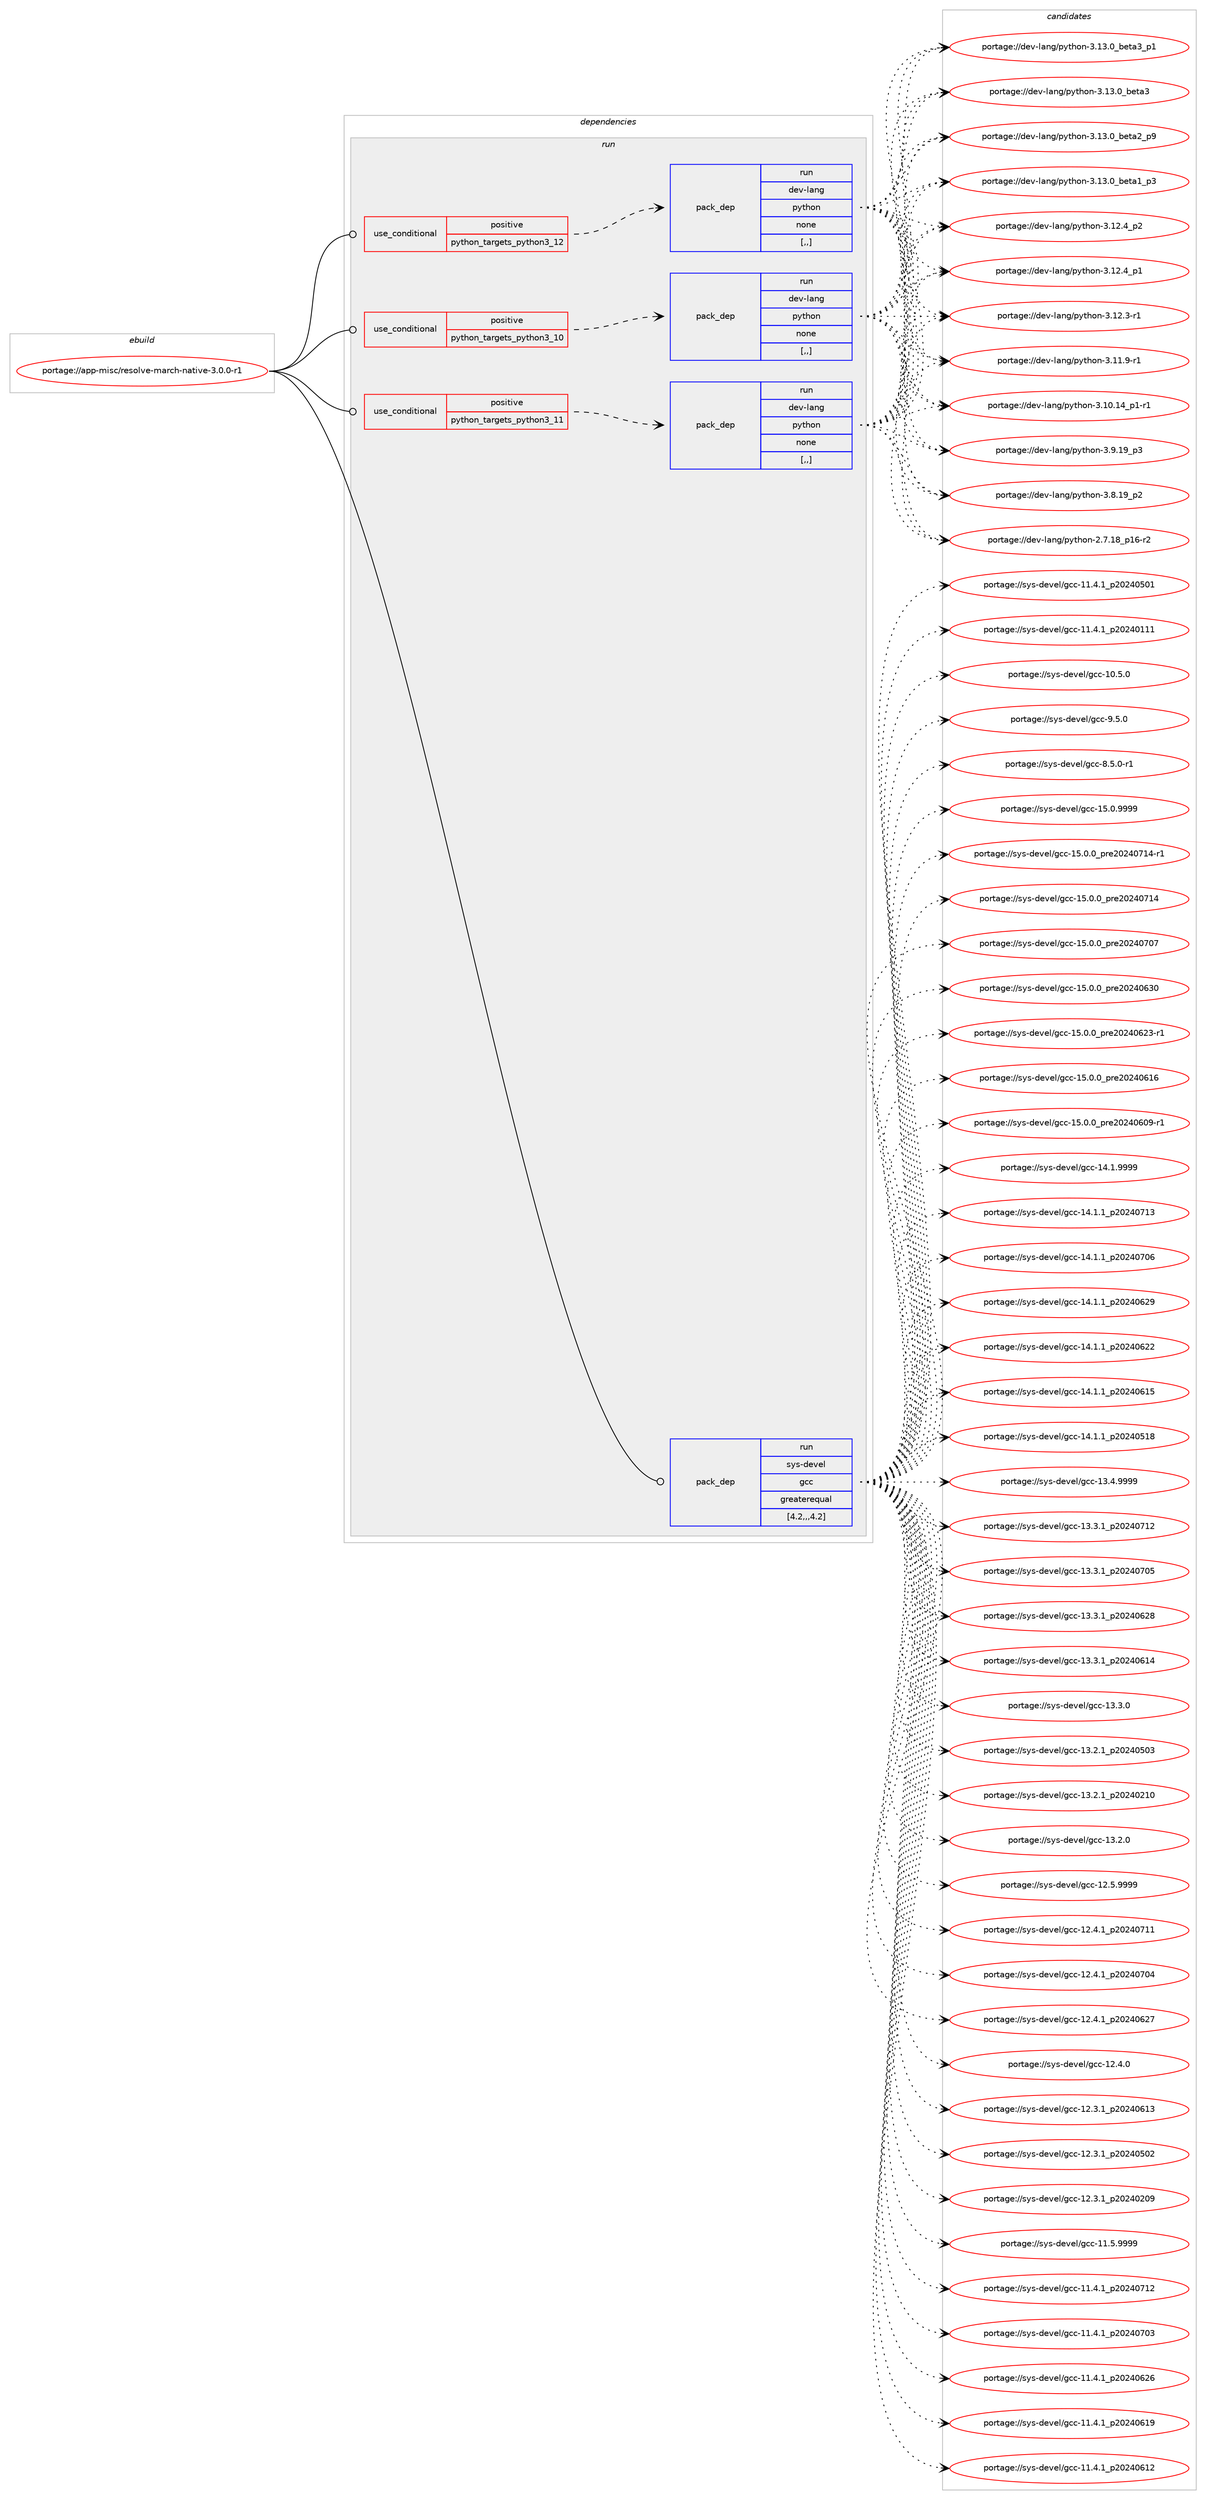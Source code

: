 digraph prolog {

# *************
# Graph options
# *************

newrank=true;
concentrate=true;
compound=true;
graph [rankdir=LR,fontname=Helvetica,fontsize=10,ranksep=1.5];#, ranksep=2.5, nodesep=0.2];
edge  [arrowhead=vee];
node  [fontname=Helvetica,fontsize=10];

# **********
# The ebuild
# **********

subgraph cluster_leftcol {
color=gray;
rank=same;
label=<<i>ebuild</i>>;
id [label="portage://app-misc/resolve-march-native-3.0.0-r1", color=red, width=4, href="../app-misc/resolve-march-native-3.0.0-r1.svg"];
}

# ****************
# The dependencies
# ****************

subgraph cluster_midcol {
color=gray;
label=<<i>dependencies</i>>;
subgraph cluster_compile {
fillcolor="#eeeeee";
style=filled;
label=<<i>compile</i>>;
}
subgraph cluster_compileandrun {
fillcolor="#eeeeee";
style=filled;
label=<<i>compile and run</i>>;
}
subgraph cluster_run {
fillcolor="#eeeeee";
style=filled;
label=<<i>run</i>>;
subgraph cond12549 {
dependency43372 [label=<<TABLE BORDER="0" CELLBORDER="1" CELLSPACING="0" CELLPADDING="4"><TR><TD ROWSPAN="3" CELLPADDING="10">use_conditional</TD></TR><TR><TD>positive</TD></TR><TR><TD>python_targets_python3_10</TD></TR></TABLE>>, shape=none, color=red];
subgraph pack30435 {
dependency43373 [label=<<TABLE BORDER="0" CELLBORDER="1" CELLSPACING="0" CELLPADDING="4" WIDTH="220"><TR><TD ROWSPAN="6" CELLPADDING="30">pack_dep</TD></TR><TR><TD WIDTH="110">run</TD></TR><TR><TD>dev-lang</TD></TR><TR><TD>python</TD></TR><TR><TD>none</TD></TR><TR><TD>[,,]</TD></TR></TABLE>>, shape=none, color=blue];
}
dependency43372:e -> dependency43373:w [weight=20,style="dashed",arrowhead="vee"];
}
id:e -> dependency43372:w [weight=20,style="solid",arrowhead="odot"];
subgraph cond12550 {
dependency43374 [label=<<TABLE BORDER="0" CELLBORDER="1" CELLSPACING="0" CELLPADDING="4"><TR><TD ROWSPAN="3" CELLPADDING="10">use_conditional</TD></TR><TR><TD>positive</TD></TR><TR><TD>python_targets_python3_11</TD></TR></TABLE>>, shape=none, color=red];
subgraph pack30436 {
dependency43375 [label=<<TABLE BORDER="0" CELLBORDER="1" CELLSPACING="0" CELLPADDING="4" WIDTH="220"><TR><TD ROWSPAN="6" CELLPADDING="30">pack_dep</TD></TR><TR><TD WIDTH="110">run</TD></TR><TR><TD>dev-lang</TD></TR><TR><TD>python</TD></TR><TR><TD>none</TD></TR><TR><TD>[,,]</TD></TR></TABLE>>, shape=none, color=blue];
}
dependency43374:e -> dependency43375:w [weight=20,style="dashed",arrowhead="vee"];
}
id:e -> dependency43374:w [weight=20,style="solid",arrowhead="odot"];
subgraph cond12551 {
dependency43376 [label=<<TABLE BORDER="0" CELLBORDER="1" CELLSPACING="0" CELLPADDING="4"><TR><TD ROWSPAN="3" CELLPADDING="10">use_conditional</TD></TR><TR><TD>positive</TD></TR><TR><TD>python_targets_python3_12</TD></TR></TABLE>>, shape=none, color=red];
subgraph pack30437 {
dependency43377 [label=<<TABLE BORDER="0" CELLBORDER="1" CELLSPACING="0" CELLPADDING="4" WIDTH="220"><TR><TD ROWSPAN="6" CELLPADDING="30">pack_dep</TD></TR><TR><TD WIDTH="110">run</TD></TR><TR><TD>dev-lang</TD></TR><TR><TD>python</TD></TR><TR><TD>none</TD></TR><TR><TD>[,,]</TD></TR></TABLE>>, shape=none, color=blue];
}
dependency43376:e -> dependency43377:w [weight=20,style="dashed",arrowhead="vee"];
}
id:e -> dependency43376:w [weight=20,style="solid",arrowhead="odot"];
subgraph pack30438 {
dependency43378 [label=<<TABLE BORDER="0" CELLBORDER="1" CELLSPACING="0" CELLPADDING="4" WIDTH="220"><TR><TD ROWSPAN="6" CELLPADDING="30">pack_dep</TD></TR><TR><TD WIDTH="110">run</TD></TR><TR><TD>sys-devel</TD></TR><TR><TD>gcc</TD></TR><TR><TD>greaterequal</TD></TR><TR><TD>[4.2,,,4.2]</TD></TR></TABLE>>, shape=none, color=blue];
}
id:e -> dependency43378:w [weight=20,style="solid",arrowhead="odot"];
}
}

# **************
# The candidates
# **************

subgraph cluster_choices {
rank=same;
color=gray;
label=<<i>candidates</i>>;

subgraph choice30435 {
color=black;
nodesep=1;
choice10010111845108971101034711212111610411111045514649514648959810111697519511249 [label="portage://dev-lang/python-3.13.0_beta3_p1", color=red, width=4,href="../dev-lang/python-3.13.0_beta3_p1.svg"];
choice1001011184510897110103471121211161041111104551464951464895981011169751 [label="portage://dev-lang/python-3.13.0_beta3", color=red, width=4,href="../dev-lang/python-3.13.0_beta3.svg"];
choice10010111845108971101034711212111610411111045514649514648959810111697509511257 [label="portage://dev-lang/python-3.13.0_beta2_p9", color=red, width=4,href="../dev-lang/python-3.13.0_beta2_p9.svg"];
choice10010111845108971101034711212111610411111045514649514648959810111697499511251 [label="portage://dev-lang/python-3.13.0_beta1_p3", color=red, width=4,href="../dev-lang/python-3.13.0_beta1_p3.svg"];
choice100101118451089711010347112121116104111110455146495046529511250 [label="portage://dev-lang/python-3.12.4_p2", color=red, width=4,href="../dev-lang/python-3.12.4_p2.svg"];
choice100101118451089711010347112121116104111110455146495046529511249 [label="portage://dev-lang/python-3.12.4_p1", color=red, width=4,href="../dev-lang/python-3.12.4_p1.svg"];
choice100101118451089711010347112121116104111110455146495046514511449 [label="portage://dev-lang/python-3.12.3-r1", color=red, width=4,href="../dev-lang/python-3.12.3-r1.svg"];
choice100101118451089711010347112121116104111110455146494946574511449 [label="portage://dev-lang/python-3.11.9-r1", color=red, width=4,href="../dev-lang/python-3.11.9-r1.svg"];
choice100101118451089711010347112121116104111110455146494846495295112494511449 [label="portage://dev-lang/python-3.10.14_p1-r1", color=red, width=4,href="../dev-lang/python-3.10.14_p1-r1.svg"];
choice100101118451089711010347112121116104111110455146574649579511251 [label="portage://dev-lang/python-3.9.19_p3", color=red, width=4,href="../dev-lang/python-3.9.19_p3.svg"];
choice100101118451089711010347112121116104111110455146564649579511250 [label="portage://dev-lang/python-3.8.19_p2", color=red, width=4,href="../dev-lang/python-3.8.19_p2.svg"];
choice100101118451089711010347112121116104111110455046554649569511249544511450 [label="portage://dev-lang/python-2.7.18_p16-r2", color=red, width=4,href="../dev-lang/python-2.7.18_p16-r2.svg"];
dependency43373:e -> choice10010111845108971101034711212111610411111045514649514648959810111697519511249:w [style=dotted,weight="100"];
dependency43373:e -> choice1001011184510897110103471121211161041111104551464951464895981011169751:w [style=dotted,weight="100"];
dependency43373:e -> choice10010111845108971101034711212111610411111045514649514648959810111697509511257:w [style=dotted,weight="100"];
dependency43373:e -> choice10010111845108971101034711212111610411111045514649514648959810111697499511251:w [style=dotted,weight="100"];
dependency43373:e -> choice100101118451089711010347112121116104111110455146495046529511250:w [style=dotted,weight="100"];
dependency43373:e -> choice100101118451089711010347112121116104111110455146495046529511249:w [style=dotted,weight="100"];
dependency43373:e -> choice100101118451089711010347112121116104111110455146495046514511449:w [style=dotted,weight="100"];
dependency43373:e -> choice100101118451089711010347112121116104111110455146494946574511449:w [style=dotted,weight="100"];
dependency43373:e -> choice100101118451089711010347112121116104111110455146494846495295112494511449:w [style=dotted,weight="100"];
dependency43373:e -> choice100101118451089711010347112121116104111110455146574649579511251:w [style=dotted,weight="100"];
dependency43373:e -> choice100101118451089711010347112121116104111110455146564649579511250:w [style=dotted,weight="100"];
dependency43373:e -> choice100101118451089711010347112121116104111110455046554649569511249544511450:w [style=dotted,weight="100"];
}
subgraph choice30436 {
color=black;
nodesep=1;
choice10010111845108971101034711212111610411111045514649514648959810111697519511249 [label="portage://dev-lang/python-3.13.0_beta3_p1", color=red, width=4,href="../dev-lang/python-3.13.0_beta3_p1.svg"];
choice1001011184510897110103471121211161041111104551464951464895981011169751 [label="portage://dev-lang/python-3.13.0_beta3", color=red, width=4,href="../dev-lang/python-3.13.0_beta3.svg"];
choice10010111845108971101034711212111610411111045514649514648959810111697509511257 [label="portage://dev-lang/python-3.13.0_beta2_p9", color=red, width=4,href="../dev-lang/python-3.13.0_beta2_p9.svg"];
choice10010111845108971101034711212111610411111045514649514648959810111697499511251 [label="portage://dev-lang/python-3.13.0_beta1_p3", color=red, width=4,href="../dev-lang/python-3.13.0_beta1_p3.svg"];
choice100101118451089711010347112121116104111110455146495046529511250 [label="portage://dev-lang/python-3.12.4_p2", color=red, width=4,href="../dev-lang/python-3.12.4_p2.svg"];
choice100101118451089711010347112121116104111110455146495046529511249 [label="portage://dev-lang/python-3.12.4_p1", color=red, width=4,href="../dev-lang/python-3.12.4_p1.svg"];
choice100101118451089711010347112121116104111110455146495046514511449 [label="portage://dev-lang/python-3.12.3-r1", color=red, width=4,href="../dev-lang/python-3.12.3-r1.svg"];
choice100101118451089711010347112121116104111110455146494946574511449 [label="portage://dev-lang/python-3.11.9-r1", color=red, width=4,href="../dev-lang/python-3.11.9-r1.svg"];
choice100101118451089711010347112121116104111110455146494846495295112494511449 [label="portage://dev-lang/python-3.10.14_p1-r1", color=red, width=4,href="../dev-lang/python-3.10.14_p1-r1.svg"];
choice100101118451089711010347112121116104111110455146574649579511251 [label="portage://dev-lang/python-3.9.19_p3", color=red, width=4,href="../dev-lang/python-3.9.19_p3.svg"];
choice100101118451089711010347112121116104111110455146564649579511250 [label="portage://dev-lang/python-3.8.19_p2", color=red, width=4,href="../dev-lang/python-3.8.19_p2.svg"];
choice100101118451089711010347112121116104111110455046554649569511249544511450 [label="portage://dev-lang/python-2.7.18_p16-r2", color=red, width=4,href="../dev-lang/python-2.7.18_p16-r2.svg"];
dependency43375:e -> choice10010111845108971101034711212111610411111045514649514648959810111697519511249:w [style=dotted,weight="100"];
dependency43375:e -> choice1001011184510897110103471121211161041111104551464951464895981011169751:w [style=dotted,weight="100"];
dependency43375:e -> choice10010111845108971101034711212111610411111045514649514648959810111697509511257:w [style=dotted,weight="100"];
dependency43375:e -> choice10010111845108971101034711212111610411111045514649514648959810111697499511251:w [style=dotted,weight="100"];
dependency43375:e -> choice100101118451089711010347112121116104111110455146495046529511250:w [style=dotted,weight="100"];
dependency43375:e -> choice100101118451089711010347112121116104111110455146495046529511249:w [style=dotted,weight="100"];
dependency43375:e -> choice100101118451089711010347112121116104111110455146495046514511449:w [style=dotted,weight="100"];
dependency43375:e -> choice100101118451089711010347112121116104111110455146494946574511449:w [style=dotted,weight="100"];
dependency43375:e -> choice100101118451089711010347112121116104111110455146494846495295112494511449:w [style=dotted,weight="100"];
dependency43375:e -> choice100101118451089711010347112121116104111110455146574649579511251:w [style=dotted,weight="100"];
dependency43375:e -> choice100101118451089711010347112121116104111110455146564649579511250:w [style=dotted,weight="100"];
dependency43375:e -> choice100101118451089711010347112121116104111110455046554649569511249544511450:w [style=dotted,weight="100"];
}
subgraph choice30437 {
color=black;
nodesep=1;
choice10010111845108971101034711212111610411111045514649514648959810111697519511249 [label="portage://dev-lang/python-3.13.0_beta3_p1", color=red, width=4,href="../dev-lang/python-3.13.0_beta3_p1.svg"];
choice1001011184510897110103471121211161041111104551464951464895981011169751 [label="portage://dev-lang/python-3.13.0_beta3", color=red, width=4,href="../dev-lang/python-3.13.0_beta3.svg"];
choice10010111845108971101034711212111610411111045514649514648959810111697509511257 [label="portage://dev-lang/python-3.13.0_beta2_p9", color=red, width=4,href="../dev-lang/python-3.13.0_beta2_p9.svg"];
choice10010111845108971101034711212111610411111045514649514648959810111697499511251 [label="portage://dev-lang/python-3.13.0_beta1_p3", color=red, width=4,href="../dev-lang/python-3.13.0_beta1_p3.svg"];
choice100101118451089711010347112121116104111110455146495046529511250 [label="portage://dev-lang/python-3.12.4_p2", color=red, width=4,href="../dev-lang/python-3.12.4_p2.svg"];
choice100101118451089711010347112121116104111110455146495046529511249 [label="portage://dev-lang/python-3.12.4_p1", color=red, width=4,href="../dev-lang/python-3.12.4_p1.svg"];
choice100101118451089711010347112121116104111110455146495046514511449 [label="portage://dev-lang/python-3.12.3-r1", color=red, width=4,href="../dev-lang/python-3.12.3-r1.svg"];
choice100101118451089711010347112121116104111110455146494946574511449 [label="portage://dev-lang/python-3.11.9-r1", color=red, width=4,href="../dev-lang/python-3.11.9-r1.svg"];
choice100101118451089711010347112121116104111110455146494846495295112494511449 [label="portage://dev-lang/python-3.10.14_p1-r1", color=red, width=4,href="../dev-lang/python-3.10.14_p1-r1.svg"];
choice100101118451089711010347112121116104111110455146574649579511251 [label="portage://dev-lang/python-3.9.19_p3", color=red, width=4,href="../dev-lang/python-3.9.19_p3.svg"];
choice100101118451089711010347112121116104111110455146564649579511250 [label="portage://dev-lang/python-3.8.19_p2", color=red, width=4,href="../dev-lang/python-3.8.19_p2.svg"];
choice100101118451089711010347112121116104111110455046554649569511249544511450 [label="portage://dev-lang/python-2.7.18_p16-r2", color=red, width=4,href="../dev-lang/python-2.7.18_p16-r2.svg"];
dependency43377:e -> choice10010111845108971101034711212111610411111045514649514648959810111697519511249:w [style=dotted,weight="100"];
dependency43377:e -> choice1001011184510897110103471121211161041111104551464951464895981011169751:w [style=dotted,weight="100"];
dependency43377:e -> choice10010111845108971101034711212111610411111045514649514648959810111697509511257:w [style=dotted,weight="100"];
dependency43377:e -> choice10010111845108971101034711212111610411111045514649514648959810111697499511251:w [style=dotted,weight="100"];
dependency43377:e -> choice100101118451089711010347112121116104111110455146495046529511250:w [style=dotted,weight="100"];
dependency43377:e -> choice100101118451089711010347112121116104111110455146495046529511249:w [style=dotted,weight="100"];
dependency43377:e -> choice100101118451089711010347112121116104111110455146495046514511449:w [style=dotted,weight="100"];
dependency43377:e -> choice100101118451089711010347112121116104111110455146494946574511449:w [style=dotted,weight="100"];
dependency43377:e -> choice100101118451089711010347112121116104111110455146494846495295112494511449:w [style=dotted,weight="100"];
dependency43377:e -> choice100101118451089711010347112121116104111110455146574649579511251:w [style=dotted,weight="100"];
dependency43377:e -> choice100101118451089711010347112121116104111110455146564649579511250:w [style=dotted,weight="100"];
dependency43377:e -> choice100101118451089711010347112121116104111110455046554649569511249544511450:w [style=dotted,weight="100"];
}
subgraph choice30438 {
color=black;
nodesep=1;
choice1151211154510010111810110847103999945495346484657575757 [label="portage://sys-devel/gcc-15.0.9999", color=red, width=4,href="../sys-devel/gcc-15.0.9999.svg"];
choice11512111545100101118101108471039999454953464846489511211410150485052485549524511449 [label="portage://sys-devel/gcc-15.0.0_pre20240714-r1", color=red, width=4,href="../sys-devel/gcc-15.0.0_pre20240714-r1.svg"];
choice1151211154510010111810110847103999945495346484648951121141015048505248554952 [label="portage://sys-devel/gcc-15.0.0_pre20240714", color=red, width=4,href="../sys-devel/gcc-15.0.0_pre20240714.svg"];
choice1151211154510010111810110847103999945495346484648951121141015048505248554855 [label="portage://sys-devel/gcc-15.0.0_pre20240707", color=red, width=4,href="../sys-devel/gcc-15.0.0_pre20240707.svg"];
choice1151211154510010111810110847103999945495346484648951121141015048505248545148 [label="portage://sys-devel/gcc-15.0.0_pre20240630", color=red, width=4,href="../sys-devel/gcc-15.0.0_pre20240630.svg"];
choice11512111545100101118101108471039999454953464846489511211410150485052485450514511449 [label="portage://sys-devel/gcc-15.0.0_pre20240623-r1", color=red, width=4,href="../sys-devel/gcc-15.0.0_pre20240623-r1.svg"];
choice1151211154510010111810110847103999945495346484648951121141015048505248544954 [label="portage://sys-devel/gcc-15.0.0_pre20240616", color=red, width=4,href="../sys-devel/gcc-15.0.0_pre20240616.svg"];
choice11512111545100101118101108471039999454953464846489511211410150485052485448574511449 [label="portage://sys-devel/gcc-15.0.0_pre20240609-r1", color=red, width=4,href="../sys-devel/gcc-15.0.0_pre20240609-r1.svg"];
choice1151211154510010111810110847103999945495246494657575757 [label="portage://sys-devel/gcc-14.1.9999", color=red, width=4,href="../sys-devel/gcc-14.1.9999.svg"];
choice1151211154510010111810110847103999945495246494649951125048505248554951 [label="portage://sys-devel/gcc-14.1.1_p20240713", color=red, width=4,href="../sys-devel/gcc-14.1.1_p20240713.svg"];
choice1151211154510010111810110847103999945495246494649951125048505248554854 [label="portage://sys-devel/gcc-14.1.1_p20240706", color=red, width=4,href="../sys-devel/gcc-14.1.1_p20240706.svg"];
choice1151211154510010111810110847103999945495246494649951125048505248545057 [label="portage://sys-devel/gcc-14.1.1_p20240629", color=red, width=4,href="../sys-devel/gcc-14.1.1_p20240629.svg"];
choice1151211154510010111810110847103999945495246494649951125048505248545050 [label="portage://sys-devel/gcc-14.1.1_p20240622", color=red, width=4,href="../sys-devel/gcc-14.1.1_p20240622.svg"];
choice1151211154510010111810110847103999945495246494649951125048505248544953 [label="portage://sys-devel/gcc-14.1.1_p20240615", color=red, width=4,href="../sys-devel/gcc-14.1.1_p20240615.svg"];
choice1151211154510010111810110847103999945495246494649951125048505248534956 [label="portage://sys-devel/gcc-14.1.1_p20240518", color=red, width=4,href="../sys-devel/gcc-14.1.1_p20240518.svg"];
choice1151211154510010111810110847103999945495146524657575757 [label="portage://sys-devel/gcc-13.4.9999", color=red, width=4,href="../sys-devel/gcc-13.4.9999.svg"];
choice1151211154510010111810110847103999945495146514649951125048505248554950 [label="portage://sys-devel/gcc-13.3.1_p20240712", color=red, width=4,href="../sys-devel/gcc-13.3.1_p20240712.svg"];
choice1151211154510010111810110847103999945495146514649951125048505248554853 [label="portage://sys-devel/gcc-13.3.1_p20240705", color=red, width=4,href="../sys-devel/gcc-13.3.1_p20240705.svg"];
choice1151211154510010111810110847103999945495146514649951125048505248545056 [label="portage://sys-devel/gcc-13.3.1_p20240628", color=red, width=4,href="../sys-devel/gcc-13.3.1_p20240628.svg"];
choice1151211154510010111810110847103999945495146514649951125048505248544952 [label="portage://sys-devel/gcc-13.3.1_p20240614", color=red, width=4,href="../sys-devel/gcc-13.3.1_p20240614.svg"];
choice1151211154510010111810110847103999945495146514648 [label="portage://sys-devel/gcc-13.3.0", color=red, width=4,href="../sys-devel/gcc-13.3.0.svg"];
choice1151211154510010111810110847103999945495146504649951125048505248534851 [label="portage://sys-devel/gcc-13.2.1_p20240503", color=red, width=4,href="../sys-devel/gcc-13.2.1_p20240503.svg"];
choice1151211154510010111810110847103999945495146504649951125048505248504948 [label="portage://sys-devel/gcc-13.2.1_p20240210", color=red, width=4,href="../sys-devel/gcc-13.2.1_p20240210.svg"];
choice1151211154510010111810110847103999945495146504648 [label="portage://sys-devel/gcc-13.2.0", color=red, width=4,href="../sys-devel/gcc-13.2.0.svg"];
choice1151211154510010111810110847103999945495046534657575757 [label="portage://sys-devel/gcc-12.5.9999", color=red, width=4,href="../sys-devel/gcc-12.5.9999.svg"];
choice1151211154510010111810110847103999945495046524649951125048505248554949 [label="portage://sys-devel/gcc-12.4.1_p20240711", color=red, width=4,href="../sys-devel/gcc-12.4.1_p20240711.svg"];
choice1151211154510010111810110847103999945495046524649951125048505248554852 [label="portage://sys-devel/gcc-12.4.1_p20240704", color=red, width=4,href="../sys-devel/gcc-12.4.1_p20240704.svg"];
choice1151211154510010111810110847103999945495046524649951125048505248545055 [label="portage://sys-devel/gcc-12.4.1_p20240627", color=red, width=4,href="../sys-devel/gcc-12.4.1_p20240627.svg"];
choice1151211154510010111810110847103999945495046524648 [label="portage://sys-devel/gcc-12.4.0", color=red, width=4,href="../sys-devel/gcc-12.4.0.svg"];
choice1151211154510010111810110847103999945495046514649951125048505248544951 [label="portage://sys-devel/gcc-12.3.1_p20240613", color=red, width=4,href="../sys-devel/gcc-12.3.1_p20240613.svg"];
choice1151211154510010111810110847103999945495046514649951125048505248534850 [label="portage://sys-devel/gcc-12.3.1_p20240502", color=red, width=4,href="../sys-devel/gcc-12.3.1_p20240502.svg"];
choice1151211154510010111810110847103999945495046514649951125048505248504857 [label="portage://sys-devel/gcc-12.3.1_p20240209", color=red, width=4,href="../sys-devel/gcc-12.3.1_p20240209.svg"];
choice1151211154510010111810110847103999945494946534657575757 [label="portage://sys-devel/gcc-11.5.9999", color=red, width=4,href="../sys-devel/gcc-11.5.9999.svg"];
choice1151211154510010111810110847103999945494946524649951125048505248554950 [label="portage://sys-devel/gcc-11.4.1_p20240712", color=red, width=4,href="../sys-devel/gcc-11.4.1_p20240712.svg"];
choice1151211154510010111810110847103999945494946524649951125048505248554851 [label="portage://sys-devel/gcc-11.4.1_p20240703", color=red, width=4,href="../sys-devel/gcc-11.4.1_p20240703.svg"];
choice1151211154510010111810110847103999945494946524649951125048505248545054 [label="portage://sys-devel/gcc-11.4.1_p20240626", color=red, width=4,href="../sys-devel/gcc-11.4.1_p20240626.svg"];
choice1151211154510010111810110847103999945494946524649951125048505248544957 [label="portage://sys-devel/gcc-11.4.1_p20240619", color=red, width=4,href="../sys-devel/gcc-11.4.1_p20240619.svg"];
choice1151211154510010111810110847103999945494946524649951125048505248544950 [label="portage://sys-devel/gcc-11.4.1_p20240612", color=red, width=4,href="../sys-devel/gcc-11.4.1_p20240612.svg"];
choice1151211154510010111810110847103999945494946524649951125048505248534849 [label="portage://sys-devel/gcc-11.4.1_p20240501", color=red, width=4,href="../sys-devel/gcc-11.4.1_p20240501.svg"];
choice1151211154510010111810110847103999945494946524649951125048505248494949 [label="portage://sys-devel/gcc-11.4.1_p20240111", color=red, width=4,href="../sys-devel/gcc-11.4.1_p20240111.svg"];
choice1151211154510010111810110847103999945494846534648 [label="portage://sys-devel/gcc-10.5.0", color=red, width=4,href="../sys-devel/gcc-10.5.0.svg"];
choice11512111545100101118101108471039999455746534648 [label="portage://sys-devel/gcc-9.5.0", color=red, width=4,href="../sys-devel/gcc-9.5.0.svg"];
choice115121115451001011181011084710399994556465346484511449 [label="portage://sys-devel/gcc-8.5.0-r1", color=red, width=4,href="../sys-devel/gcc-8.5.0-r1.svg"];
dependency43378:e -> choice1151211154510010111810110847103999945495346484657575757:w [style=dotted,weight="100"];
dependency43378:e -> choice11512111545100101118101108471039999454953464846489511211410150485052485549524511449:w [style=dotted,weight="100"];
dependency43378:e -> choice1151211154510010111810110847103999945495346484648951121141015048505248554952:w [style=dotted,weight="100"];
dependency43378:e -> choice1151211154510010111810110847103999945495346484648951121141015048505248554855:w [style=dotted,weight="100"];
dependency43378:e -> choice1151211154510010111810110847103999945495346484648951121141015048505248545148:w [style=dotted,weight="100"];
dependency43378:e -> choice11512111545100101118101108471039999454953464846489511211410150485052485450514511449:w [style=dotted,weight="100"];
dependency43378:e -> choice1151211154510010111810110847103999945495346484648951121141015048505248544954:w [style=dotted,weight="100"];
dependency43378:e -> choice11512111545100101118101108471039999454953464846489511211410150485052485448574511449:w [style=dotted,weight="100"];
dependency43378:e -> choice1151211154510010111810110847103999945495246494657575757:w [style=dotted,weight="100"];
dependency43378:e -> choice1151211154510010111810110847103999945495246494649951125048505248554951:w [style=dotted,weight="100"];
dependency43378:e -> choice1151211154510010111810110847103999945495246494649951125048505248554854:w [style=dotted,weight="100"];
dependency43378:e -> choice1151211154510010111810110847103999945495246494649951125048505248545057:w [style=dotted,weight="100"];
dependency43378:e -> choice1151211154510010111810110847103999945495246494649951125048505248545050:w [style=dotted,weight="100"];
dependency43378:e -> choice1151211154510010111810110847103999945495246494649951125048505248544953:w [style=dotted,weight="100"];
dependency43378:e -> choice1151211154510010111810110847103999945495246494649951125048505248534956:w [style=dotted,weight="100"];
dependency43378:e -> choice1151211154510010111810110847103999945495146524657575757:w [style=dotted,weight="100"];
dependency43378:e -> choice1151211154510010111810110847103999945495146514649951125048505248554950:w [style=dotted,weight="100"];
dependency43378:e -> choice1151211154510010111810110847103999945495146514649951125048505248554853:w [style=dotted,weight="100"];
dependency43378:e -> choice1151211154510010111810110847103999945495146514649951125048505248545056:w [style=dotted,weight="100"];
dependency43378:e -> choice1151211154510010111810110847103999945495146514649951125048505248544952:w [style=dotted,weight="100"];
dependency43378:e -> choice1151211154510010111810110847103999945495146514648:w [style=dotted,weight="100"];
dependency43378:e -> choice1151211154510010111810110847103999945495146504649951125048505248534851:w [style=dotted,weight="100"];
dependency43378:e -> choice1151211154510010111810110847103999945495146504649951125048505248504948:w [style=dotted,weight="100"];
dependency43378:e -> choice1151211154510010111810110847103999945495146504648:w [style=dotted,weight="100"];
dependency43378:e -> choice1151211154510010111810110847103999945495046534657575757:w [style=dotted,weight="100"];
dependency43378:e -> choice1151211154510010111810110847103999945495046524649951125048505248554949:w [style=dotted,weight="100"];
dependency43378:e -> choice1151211154510010111810110847103999945495046524649951125048505248554852:w [style=dotted,weight="100"];
dependency43378:e -> choice1151211154510010111810110847103999945495046524649951125048505248545055:w [style=dotted,weight="100"];
dependency43378:e -> choice1151211154510010111810110847103999945495046524648:w [style=dotted,weight="100"];
dependency43378:e -> choice1151211154510010111810110847103999945495046514649951125048505248544951:w [style=dotted,weight="100"];
dependency43378:e -> choice1151211154510010111810110847103999945495046514649951125048505248534850:w [style=dotted,weight="100"];
dependency43378:e -> choice1151211154510010111810110847103999945495046514649951125048505248504857:w [style=dotted,weight="100"];
dependency43378:e -> choice1151211154510010111810110847103999945494946534657575757:w [style=dotted,weight="100"];
dependency43378:e -> choice1151211154510010111810110847103999945494946524649951125048505248554950:w [style=dotted,weight="100"];
dependency43378:e -> choice1151211154510010111810110847103999945494946524649951125048505248554851:w [style=dotted,weight="100"];
dependency43378:e -> choice1151211154510010111810110847103999945494946524649951125048505248545054:w [style=dotted,weight="100"];
dependency43378:e -> choice1151211154510010111810110847103999945494946524649951125048505248544957:w [style=dotted,weight="100"];
dependency43378:e -> choice1151211154510010111810110847103999945494946524649951125048505248544950:w [style=dotted,weight="100"];
dependency43378:e -> choice1151211154510010111810110847103999945494946524649951125048505248534849:w [style=dotted,weight="100"];
dependency43378:e -> choice1151211154510010111810110847103999945494946524649951125048505248494949:w [style=dotted,weight="100"];
dependency43378:e -> choice1151211154510010111810110847103999945494846534648:w [style=dotted,weight="100"];
dependency43378:e -> choice11512111545100101118101108471039999455746534648:w [style=dotted,weight="100"];
dependency43378:e -> choice115121115451001011181011084710399994556465346484511449:w [style=dotted,weight="100"];
}
}

}
